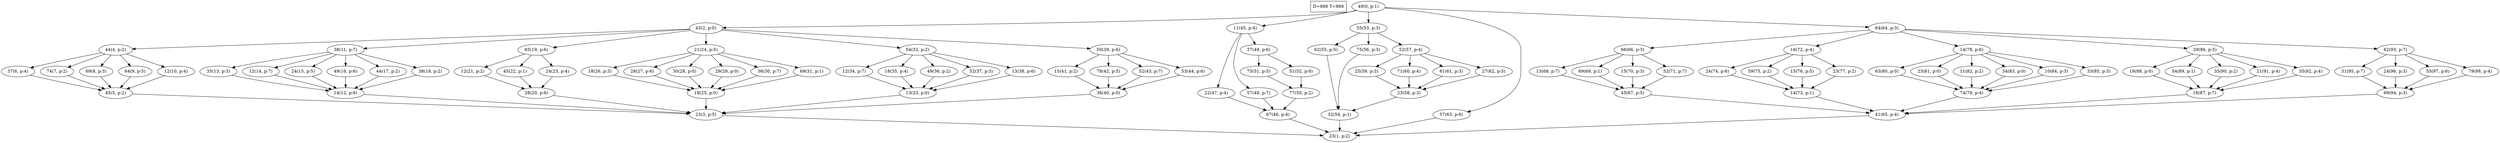 digraph Task {
i [shape=box, label="D=866 T=866"]; 
0 [label="49(0, p:1)"];
1 [label="23(1, p:2)"];
2 [label="45(2, p:0)"];
3 [label="23(3, p:5)"];
4 [label="44(4, p:2)"];
5 [label="45(5, p:2)"];
6 [label="37(6, p:4)"];
7 [label="74(7, p:2)"];
8 [label="69(8, p:3)"];
9 [label="64(9, p:5)"];
10 [label="12(10, p:4)"];
11 [label="38(11, p:7)"];
12 [label="14(12, p:6)"];
13 [label="35(13, p:3)"];
14 [label="12(14, p:7)"];
15 [label="24(15, p:5)"];
16 [label="49(16, p:6)"];
17 [label="44(17, p:2)"];
18 [label="38(18, p:2)"];
19 [label="65(19, p:6)"];
20 [label="28(20, p:6)"];
21 [label="12(21, p:2)"];
22 [label="45(22, p:1)"];
23 [label="24(23, p:4)"];
24 [label="21(24, p:5)"];
25 [label="18(25, p:0)"];
26 [label="18(26, p:3)"];
27 [label="28(27, p:6)"];
28 [label="30(28, p:0)"];
29 [label="29(29, p:0)"];
30 [label="36(30, p:7)"];
31 [label="69(31, p:1)"];
32 [label="54(32, p:2)"];
33 [label="13(33, p:0)"];
34 [label="12(34, p:7)"];
35 [label="18(35, p:4)"];
36 [label="49(36, p:2)"];
37 [label="52(37, p:3)"];
38 [label="13(38, p:6)"];
39 [label="50(39, p:6)"];
40 [label="36(40, p:0)"];
41 [label="15(41, p:2)"];
42 [label="78(42, p:5)"];
43 [label="52(43, p:7)"];
44 [label="53(44, p:6)"];
45 [label="11(45, p:4)"];
46 [label="67(46, p:4)"];
47 [label="22(47, p:4)"];
48 [label="57(48, p:7)"];
49 [label="37(49, p:6)"];
50 [label="77(50, p:2)"];
51 [label="75(51, p:5)"];
52 [label="51(52, p:0)"];
53 [label="55(53, p:3)"];
54 [label="32(54, p:1)"];
55 [label="62(55, p:5)"];
56 [label="75(56, p:3)"];
57 [label="52(57, p:4)"];
58 [label="23(58, p:3)"];
59 [label="25(59, p:3)"];
60 [label="71(60, p:4)"];
61 [label="61(61, p:3)"];
62 [label="27(62, p:5)"];
63 [label="57(63, p:6)"];
64 [label="64(64, p:3)"];
65 [label="41(65, p:4)"];
66 [label="66(66, p:3)"];
67 [label="45(67, p:5)"];
68 [label="13(68, p:7)"];
69 [label="69(69, p:1)"];
70 [label="15(70, p:3)"];
71 [label="52(71, p:7)"];
72 [label="16(72, p:4)"];
73 [label="14(73, p:1)"];
74 [label="24(74, p:6)"];
75 [label="59(75, p:2)"];
76 [label="15(76, p:5)"];
77 [label="23(77, p:2)"];
78 [label="14(78, p:6)"];
79 [label="74(79, p:4)"];
80 [label="63(80, p:0)"];
81 [label="23(81, p:0)"];
82 [label="11(82, p:2)"];
83 [label="34(83, p:0)"];
84 [label="10(84, p:3)"];
85 [label="33(85, p:3)"];
86 [label="29(86, p:5)"];
87 [label="18(87, p:7)"];
88 [label="18(88, p:0)"];
89 [label="54(89, p:1)"];
90 [label="33(90, p:2)"];
91 [label="21(91, p:4)"];
92 [label="35(92, p:4)"];
93 [label="62(93, p:7)"];
94 [label="69(94, p:3)"];
95 [label="31(95, p:7)"];
96 [label="24(96, p:3)"];
97 [label="55(97, p:6)"];
98 [label="79(98, p:4)"];
0 -> 2;
0 -> 45;
0 -> 53;
0 -> 63;
0 -> 64;
2 -> 4;
2 -> 11;
2 -> 19;
2 -> 24;
2 -> 32;
2 -> 39;
3 -> 1;
4 -> 6;
4 -> 7;
4 -> 8;
4 -> 9;
4 -> 10;
5 -> 3;
6 -> 5;
7 -> 5;
8 -> 5;
9 -> 5;
10 -> 5;
11 -> 13;
11 -> 14;
11 -> 15;
11 -> 16;
11 -> 17;
11 -> 18;
12 -> 3;
13 -> 12;
14 -> 12;
15 -> 12;
16 -> 12;
17 -> 12;
18 -> 12;
19 -> 21;
19 -> 22;
19 -> 23;
20 -> 3;
21 -> 20;
22 -> 20;
23 -> 20;
24 -> 26;
24 -> 27;
24 -> 28;
24 -> 29;
24 -> 30;
24 -> 31;
25 -> 3;
26 -> 25;
27 -> 25;
28 -> 25;
29 -> 25;
30 -> 25;
31 -> 25;
32 -> 34;
32 -> 35;
32 -> 36;
32 -> 37;
32 -> 38;
33 -> 3;
34 -> 33;
35 -> 33;
36 -> 33;
37 -> 33;
38 -> 33;
39 -> 41;
39 -> 42;
39 -> 43;
39 -> 44;
40 -> 3;
41 -> 40;
42 -> 40;
43 -> 40;
44 -> 40;
45 -> 47;
45 -> 48;
45 -> 49;
46 -> 1;
47 -> 46;
48 -> 46;
49 -> 51;
49 -> 52;
50 -> 46;
51 -> 50;
52 -> 50;
53 -> 55;
53 -> 56;
53 -> 57;
54 -> 1;
55 -> 54;
56 -> 54;
57 -> 59;
57 -> 60;
57 -> 61;
57 -> 62;
58 -> 54;
59 -> 58;
60 -> 58;
61 -> 58;
62 -> 58;
63 -> 1;
64 -> 66;
64 -> 72;
64 -> 78;
64 -> 86;
64 -> 93;
65 -> 1;
66 -> 68;
66 -> 69;
66 -> 70;
66 -> 71;
67 -> 65;
68 -> 67;
69 -> 67;
70 -> 67;
71 -> 67;
72 -> 74;
72 -> 75;
72 -> 76;
72 -> 77;
73 -> 65;
74 -> 73;
75 -> 73;
76 -> 73;
77 -> 73;
78 -> 80;
78 -> 81;
78 -> 82;
78 -> 83;
78 -> 84;
78 -> 85;
79 -> 65;
80 -> 79;
81 -> 79;
82 -> 79;
83 -> 79;
84 -> 79;
85 -> 79;
86 -> 88;
86 -> 89;
86 -> 90;
86 -> 91;
86 -> 92;
87 -> 65;
88 -> 87;
89 -> 87;
90 -> 87;
91 -> 87;
92 -> 87;
93 -> 95;
93 -> 96;
93 -> 97;
93 -> 98;
94 -> 65;
95 -> 94;
96 -> 94;
97 -> 94;
98 -> 94;
}